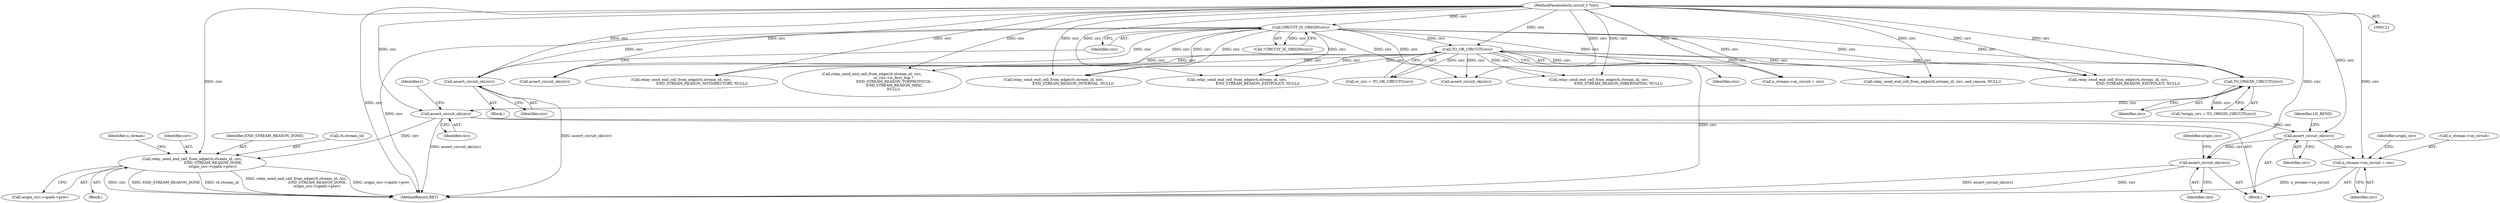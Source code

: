 digraph "0_tor_79b59a2dfcb68897ee89d98587d09e55f07e68d7@API" {
"1000501" [label="(Call,assert_circuit_ok(circ))"];
"1000470" [label="(Call,TO_ORIGIN_CIRCUIT(circ))"];
"1000157" [label="(Call,TO_OR_CIRCUIT(circ))"];
"1000153" [label="(Call,CIRCUIT_IS_ORIGIN(circ))"];
"1000149" [label="(Call,assert_circuit_ok(circ))"];
"1000123" [label="(MethodParameterIn,circuit_t *circ)"];
"1000522" [label="(Call,relay_send_end_cell_from_edge(rh.stream_id, circ,\n                                     END_STREAM_REASON_DONE,\n                                    origin_circ->cpath->prev))"];
"1000548" [label="(Call,assert_circuit_ok(circ))"];
"1000569" [label="(Call,n_stream->on_circuit = circ)"];
"1000579" [label="(Call,assert_circuit_ok(circ))"];
"1000150" [label="(Identifier,circ)"];
"1000697" [label="(MethodReturn,RET)"];
"1000329" [label="(Call,relay_send_end_cell_from_edge(rh.stream_id, circ,\n                                    END_STREAM_REASON_NOTDIRECTORY, NULL))"];
"1000692" [label="(Call,assert_circuit_ok(circ))"];
"1000153" [label="(Call,CIRCUIT_IS_ORIGIN(circ))"];
"1000226" [label="(Call,relay_send_end_cell_from_edge(rh.stream_id, circ, end_reason, NULL))"];
"1000124" [label="(Block,)"];
"1000466" [label="(Block,)"];
"1000154" [label="(Identifier,circ)"];
"1000579" [label="(Call,assert_circuit_ok(circ))"];
"1000158" [label="(Identifier,circ)"];
"1000576" [label="(Identifier,origin_circ)"];
"1000189" [label="(Call,relay_send_end_cell_from_edge(rh.stream_id, circ,\n                                  END_STREAM_REASON_EXITPOLICY, NULL))"];
"1000398" [label="(Call,relay_send_end_cell_from_edge(rh.stream_id, circ,\n                                    END_STREAM_REASON_EXITPOLICY, NULL))"];
"1000155" [label="(Call,or_circ = TO_OR_CIRCUIT(circ))"];
"1000522" [label="(Call,relay_send_end_cell_from_edge(rh.stream_id, circ,\n                                     END_STREAM_REASON_DONE,\n                                    origin_circ->cpath->prev))"];
"1000123" [label="(MethodParameterIn,circuit_t *circ)"];
"1000569" [label="(Call,n_stream->on_circuit = circ)"];
"1000526" [label="(Identifier,circ)"];
"1000535" [label="(Identifier,n_stream)"];
"1000369" [label="(Call,relay_send_end_cell_from_edge(rh.stream_id, circ,\n                                  END_STREAM_REASON_INTERNAL, NULL))"];
"1000573" [label="(Identifier,circ)"];
"1000502" [label="(Identifier,circ)"];
"1000501" [label="(Call,assert_circuit_ok(circ))"];
"1000548" [label="(Call,assert_circuit_ok(circ))"];
"1000551" [label="(Identifier,LD_REND)"];
"1000527" [label="(Identifier,END_STREAM_REASON_DONE)"];
"1000570" [label="(Call,n_stream->on_circuit)"];
"1000157" [label="(Call,TO_OR_CIRCUIT(circ))"];
"1000673" [label="(Call,assert_circuit_ok(circ))"];
"1000528" [label="(Call,origin_circ->cpath->prev)"];
"1000523" [label="(Call,rh.stream_id)"];
"1000614" [label="(Call,relay_send_end_cell_from_edge(rh.stream_id, circ,\n                                  END_STREAM_REASON_HIBERNATING, NULL))"];
"1000513" [label="(Block,)"];
"1000584" [label="(Identifier,origin_circ)"];
"1000149" [label="(Call,assert_circuit_ok(circ))"];
"1000470" [label="(Call,TO_ORIGIN_CIRCUIT(circ))"];
"1000294" [label="(Call,relay_send_end_cell_from_edge(rh.stream_id, circ,\n                                      or_circ->is_first_hop ?\n                                        END_STREAM_REASON_TORPROTOCOL :\n                                        END_STREAM_REASON_MISC,\n                                      NULL))"];
"1000505" [label="(Identifier,r)"];
"1000549" [label="(Identifier,circ)"];
"1000626" [label="(Call,n_stream->on_circuit = circ)"];
"1000468" [label="(Call,*origin_circ = TO_ORIGIN_CIRCUIT(circ))"];
"1000471" [label="(Identifier,circ)"];
"1000580" [label="(Identifier,circ)"];
"1000152" [label="(Call,!CIRCUIT_IS_ORIGIN(circ))"];
"1000501" -> "1000466"  [label="AST: "];
"1000501" -> "1000502"  [label="CFG: "];
"1000502" -> "1000501"  [label="AST: "];
"1000505" -> "1000501"  [label="CFG: "];
"1000501" -> "1000697"  [label="DDG: assert_circuit_ok(circ)"];
"1000470" -> "1000501"  [label="DDG: circ"];
"1000123" -> "1000501"  [label="DDG: circ"];
"1000501" -> "1000522"  [label="DDG: circ"];
"1000501" -> "1000548"  [label="DDG: circ"];
"1000470" -> "1000468"  [label="AST: "];
"1000470" -> "1000471"  [label="CFG: "];
"1000471" -> "1000470"  [label="AST: "];
"1000468" -> "1000470"  [label="CFG: "];
"1000470" -> "1000468"  [label="DDG: circ"];
"1000157" -> "1000470"  [label="DDG: circ"];
"1000153" -> "1000470"  [label="DDG: circ"];
"1000123" -> "1000470"  [label="DDG: circ"];
"1000157" -> "1000155"  [label="AST: "];
"1000157" -> "1000158"  [label="CFG: "];
"1000158" -> "1000157"  [label="AST: "];
"1000155" -> "1000157"  [label="CFG: "];
"1000157" -> "1000697"  [label="DDG: circ"];
"1000157" -> "1000155"  [label="DDG: circ"];
"1000153" -> "1000157"  [label="DDG: circ"];
"1000123" -> "1000157"  [label="DDG: circ"];
"1000157" -> "1000189"  [label="DDG: circ"];
"1000157" -> "1000226"  [label="DDG: circ"];
"1000157" -> "1000294"  [label="DDG: circ"];
"1000157" -> "1000329"  [label="DDG: circ"];
"1000157" -> "1000369"  [label="DDG: circ"];
"1000157" -> "1000398"  [label="DDG: circ"];
"1000157" -> "1000614"  [label="DDG: circ"];
"1000157" -> "1000626"  [label="DDG: circ"];
"1000157" -> "1000673"  [label="DDG: circ"];
"1000157" -> "1000692"  [label="DDG: circ"];
"1000153" -> "1000152"  [label="AST: "];
"1000153" -> "1000154"  [label="CFG: "];
"1000154" -> "1000153"  [label="AST: "];
"1000152" -> "1000153"  [label="CFG: "];
"1000153" -> "1000697"  [label="DDG: circ"];
"1000153" -> "1000152"  [label="DDG: circ"];
"1000149" -> "1000153"  [label="DDG: circ"];
"1000123" -> "1000153"  [label="DDG: circ"];
"1000153" -> "1000189"  [label="DDG: circ"];
"1000153" -> "1000226"  [label="DDG: circ"];
"1000153" -> "1000294"  [label="DDG: circ"];
"1000153" -> "1000329"  [label="DDG: circ"];
"1000153" -> "1000369"  [label="DDG: circ"];
"1000153" -> "1000398"  [label="DDG: circ"];
"1000153" -> "1000614"  [label="DDG: circ"];
"1000153" -> "1000626"  [label="DDG: circ"];
"1000153" -> "1000673"  [label="DDG: circ"];
"1000153" -> "1000692"  [label="DDG: circ"];
"1000149" -> "1000124"  [label="AST: "];
"1000149" -> "1000150"  [label="CFG: "];
"1000150" -> "1000149"  [label="AST: "];
"1000154" -> "1000149"  [label="CFG: "];
"1000149" -> "1000697"  [label="DDG: assert_circuit_ok(circ)"];
"1000123" -> "1000149"  [label="DDG: circ"];
"1000123" -> "1000121"  [label="AST: "];
"1000123" -> "1000697"  [label="DDG: circ"];
"1000123" -> "1000189"  [label="DDG: circ"];
"1000123" -> "1000226"  [label="DDG: circ"];
"1000123" -> "1000294"  [label="DDG: circ"];
"1000123" -> "1000329"  [label="DDG: circ"];
"1000123" -> "1000369"  [label="DDG: circ"];
"1000123" -> "1000398"  [label="DDG: circ"];
"1000123" -> "1000522"  [label="DDG: circ"];
"1000123" -> "1000548"  [label="DDG: circ"];
"1000123" -> "1000569"  [label="DDG: circ"];
"1000123" -> "1000579"  [label="DDG: circ"];
"1000123" -> "1000614"  [label="DDG: circ"];
"1000123" -> "1000626"  [label="DDG: circ"];
"1000123" -> "1000673"  [label="DDG: circ"];
"1000123" -> "1000692"  [label="DDG: circ"];
"1000522" -> "1000513"  [label="AST: "];
"1000522" -> "1000528"  [label="CFG: "];
"1000523" -> "1000522"  [label="AST: "];
"1000526" -> "1000522"  [label="AST: "];
"1000527" -> "1000522"  [label="AST: "];
"1000528" -> "1000522"  [label="AST: "];
"1000535" -> "1000522"  [label="CFG: "];
"1000522" -> "1000697"  [label="DDG: relay_send_end_cell_from_edge(rh.stream_id, circ,\n                                     END_STREAM_REASON_DONE,\n                                    origin_circ->cpath->prev)"];
"1000522" -> "1000697"  [label="DDG: origin_circ->cpath->prev"];
"1000522" -> "1000697"  [label="DDG: circ"];
"1000522" -> "1000697"  [label="DDG: END_STREAM_REASON_DONE"];
"1000522" -> "1000697"  [label="DDG: rh.stream_id"];
"1000548" -> "1000466"  [label="AST: "];
"1000548" -> "1000549"  [label="CFG: "];
"1000549" -> "1000548"  [label="AST: "];
"1000551" -> "1000548"  [label="CFG: "];
"1000548" -> "1000569"  [label="DDG: circ"];
"1000548" -> "1000579"  [label="DDG: circ"];
"1000569" -> "1000466"  [label="AST: "];
"1000569" -> "1000573"  [label="CFG: "];
"1000570" -> "1000569"  [label="AST: "];
"1000573" -> "1000569"  [label="AST: "];
"1000576" -> "1000569"  [label="CFG: "];
"1000569" -> "1000697"  [label="DDG: n_stream->on_circuit"];
"1000579" -> "1000466"  [label="AST: "];
"1000579" -> "1000580"  [label="CFG: "];
"1000580" -> "1000579"  [label="AST: "];
"1000584" -> "1000579"  [label="CFG: "];
"1000579" -> "1000697"  [label="DDG: assert_circuit_ok(circ)"];
"1000579" -> "1000697"  [label="DDG: circ"];
}

